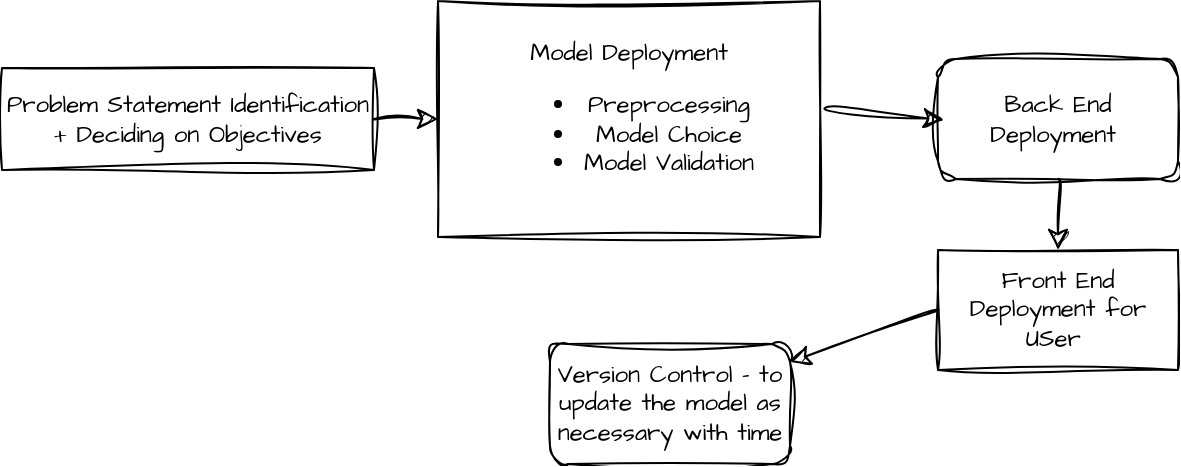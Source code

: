 <mxfile version="24.3.1" type="device">
  <diagram name="Page-1" id="vq5psMfeJUiL58zPn1iO">
    <mxGraphModel dx="1166" dy="624" grid="0" gridSize="10" guides="1" tooltips="1" connect="1" arrows="1" fold="1" page="0" pageScale="1" pageWidth="850" pageHeight="1100" math="0" shadow="0">
      <root>
        <mxCell id="0" />
        <mxCell id="1" parent="0" />
        <mxCell id="YqARz4odN-idWDjtFd2T-5" value="Problem Statement Identification + Deciding on Objectives" style="rounded=0;whiteSpace=wrap;html=1;sketch=1;hachureGap=4;jiggle=2;curveFitting=1;fontFamily=Architects Daughter;fontSource=https%3A%2F%2Ffonts.googleapis.com%2Fcss%3Ffamily%3DArchitects%2BDaughter;" vertex="1" parent="1">
          <mxGeometry x="-185" y="115" width="186" height="51" as="geometry" />
        </mxCell>
        <mxCell id="YqARz4odN-idWDjtFd2T-6" value="" style="endArrow=classic;html=1;rounded=0;sketch=1;hachureGap=4;jiggle=2;curveFitting=1;fontFamily=Architects Daughter;fontSource=https%3A%2F%2Ffonts.googleapis.com%2Fcss%3Ffamily%3DArchitects%2BDaughter;fontSize=12;startSize=8;endSize=8;curved=1;exitX=1;exitY=0.5;exitDx=0;exitDy=0;" edge="1" parent="1" source="YqARz4odN-idWDjtFd2T-5" target="YqARz4odN-idWDjtFd2T-7">
          <mxGeometry width="50" height="50" relative="1" as="geometry">
            <mxPoint x="148" y="326" as="sourcePoint" />
            <mxPoint x="27" y="136" as="targetPoint" />
          </mxGeometry>
        </mxCell>
        <mxCell id="YqARz4odN-idWDjtFd2T-7" value="Model Deployment&lt;div&gt;&lt;ul&gt;&lt;li&gt;Preprocessing&lt;/li&gt;&lt;li&gt;Model Choice&lt;/li&gt;&lt;li&gt;Model Validation&lt;/li&gt;&lt;/ul&gt;&lt;/div&gt;" style="rounded=0;whiteSpace=wrap;html=1;sketch=1;hachureGap=4;jiggle=2;curveFitting=1;fontFamily=Architects Daughter;fontSource=https%3A%2F%2Ffonts.googleapis.com%2Fcss%3Ffamily%3DArchitects%2BDaughter;" vertex="1" parent="1">
          <mxGeometry x="33" y="81.5" width="191" height="118" as="geometry" />
        </mxCell>
        <mxCell id="YqARz4odN-idWDjtFd2T-10" value="" style="endArrow=classic;html=1;rounded=0;sketch=1;hachureGap=4;jiggle=2;curveFitting=1;fontFamily=Architects Daughter;fontSource=https%3A%2F%2Ffonts.googleapis.com%2Fcss%3Ffamily%3DArchitects%2BDaughter;fontSize=12;startSize=8;endSize=8;curved=1;exitX=1.012;exitY=0.454;exitDx=0;exitDy=0;exitPerimeter=0;" edge="1" parent="1" source="YqARz4odN-idWDjtFd2T-7">
          <mxGeometry width="50" height="50" relative="1" as="geometry">
            <mxPoint x="148" y="326" as="sourcePoint" />
            <mxPoint x="286" y="141" as="targetPoint" />
          </mxGeometry>
        </mxCell>
        <mxCell id="YqARz4odN-idWDjtFd2T-11" value="Back End Deployment&amp;nbsp;" style="rounded=1;whiteSpace=wrap;html=1;sketch=1;hachureGap=4;jiggle=2;curveFitting=1;fontFamily=Architects Daughter;fontSource=https%3A%2F%2Ffonts.googleapis.com%2Fcss%3Ffamily%3DArchitects%2BDaughter;" vertex="1" parent="1">
          <mxGeometry x="283" y="110.5" width="120" height="60" as="geometry" />
        </mxCell>
        <mxCell id="YqARz4odN-idWDjtFd2T-12" value="" style="endArrow=classic;html=1;rounded=0;sketch=1;hachureGap=4;jiggle=2;curveFitting=1;fontFamily=Architects Daughter;fontSource=https%3A%2F%2Ffonts.googleapis.com%2Fcss%3Ffamily%3DArchitects%2BDaughter;fontSize=12;startSize=8;endSize=8;curved=1;exitX=0.5;exitY=1;exitDx=0;exitDy=0;" edge="1" parent="1" source="YqARz4odN-idWDjtFd2T-11" target="YqARz4odN-idWDjtFd2T-13">
          <mxGeometry width="50" height="50" relative="1" as="geometry">
            <mxPoint x="148" y="326" as="sourcePoint" />
            <mxPoint x="343" y="220" as="targetPoint" />
          </mxGeometry>
        </mxCell>
        <mxCell id="YqARz4odN-idWDjtFd2T-13" value="Front End Deployment for USer&amp;nbsp;" style="rounded=0;whiteSpace=wrap;html=1;sketch=1;hachureGap=4;jiggle=2;curveFitting=1;fontFamily=Architects Daughter;fontSource=https%3A%2F%2Ffonts.googleapis.com%2Fcss%3Ffamily%3DArchitects%2BDaughter;" vertex="1" parent="1">
          <mxGeometry x="283" y="206" width="120" height="60" as="geometry" />
        </mxCell>
        <mxCell id="YqARz4odN-idWDjtFd2T-14" value="" style="endArrow=classic;html=1;rounded=0;sketch=1;hachureGap=4;jiggle=2;curveFitting=1;fontFamily=Architects Daughter;fontSource=https%3A%2F%2Ffonts.googleapis.com%2Fcss%3Ffamily%3DArchitects%2BDaughter;fontSize=12;startSize=8;endSize=8;curved=1;exitX=0;exitY=0.5;exitDx=0;exitDy=0;" edge="1" parent="1" source="YqARz4odN-idWDjtFd2T-13" target="YqARz4odN-idWDjtFd2T-15">
          <mxGeometry width="50" height="50" relative="1" as="geometry">
            <mxPoint x="148" y="326" as="sourcePoint" />
            <mxPoint x="219" y="242" as="targetPoint" />
          </mxGeometry>
        </mxCell>
        <mxCell id="YqARz4odN-idWDjtFd2T-15" value="Version Control - to update the model as necessary with time" style="rounded=1;whiteSpace=wrap;html=1;sketch=1;hachureGap=4;jiggle=2;curveFitting=1;fontFamily=Architects Daughter;fontSource=https%3A%2F%2Ffonts.googleapis.com%2Fcss%3Ffamily%3DArchitects%2BDaughter;" vertex="1" parent="1">
          <mxGeometry x="89" y="253" width="120" height="60" as="geometry" />
        </mxCell>
      </root>
    </mxGraphModel>
  </diagram>
</mxfile>
